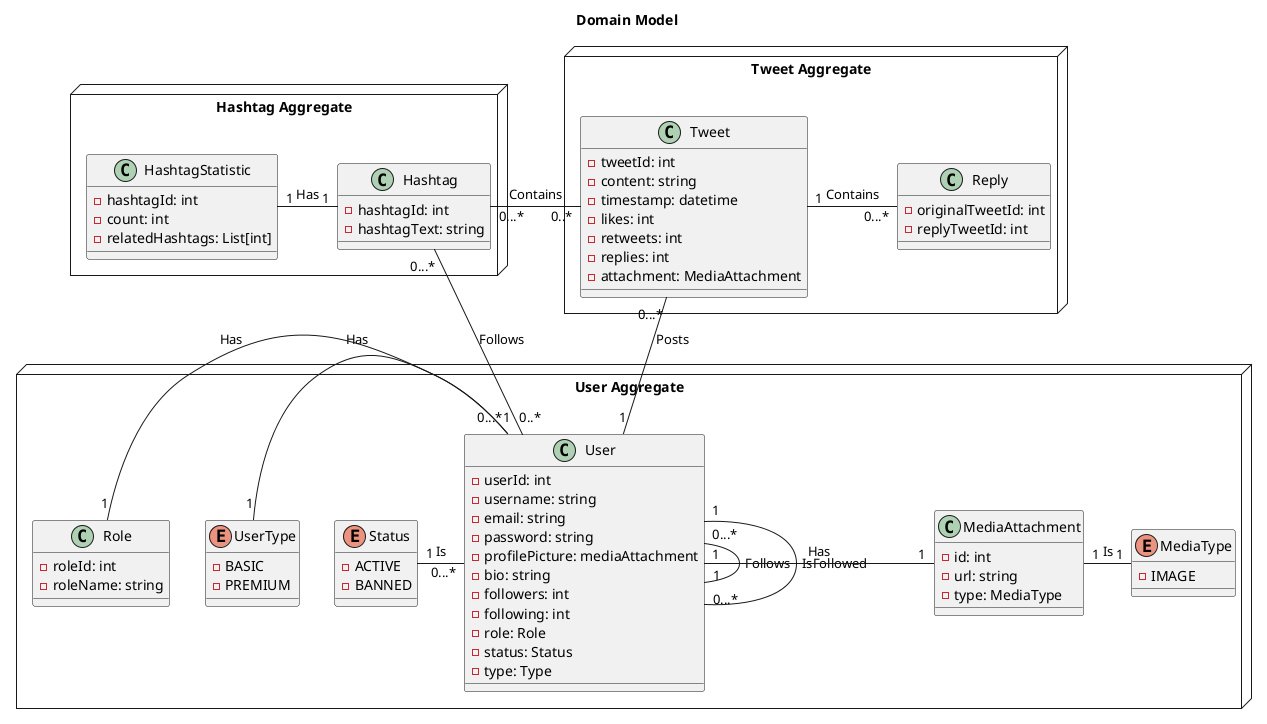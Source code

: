 @startuml "SocialNet"

title Domain Model

node "User Aggregate" {
    class User {
        - userId: int
        - username: string
        - email: string
        - password: string
        - profilePicture: mediaAttachment
        - bio: string
        - followers: int
        - following: int
        - role: Role
        - status: Status
        - type: Type
    }

    class Role {
        - roleId: int
        - roleName: string
    }

    enum MediaType {
        - IMAGE
    }

    enum UserType {
        - BASIC
        - PREMIUM
    }

    enum Status {
        - ACTIVE
        - BANNED
    }

    class MediaAttachment {
        - id: int
        - url: string
        - type: MediaType
    }
}

node "Tweet Aggregate" {
    class Tweet {
        - tweetId: int
        - content: string
        - timestamp: datetime
        - likes: int
        - retweets: int
        - replies: int
        - attachment: MediaAttachment
    }

    class Reply {
        - originalTweetId: int
        - replyTweetId: int
    }
}


node "Hashtag Aggregate" {
    class Hashtag {
        - hashtagId: int
        - hashtagText: string
    }

    class HashtagStatistic {
        - hashtagId: int
        - count: int
        - relatedHashtags: List[int]
    }
}

User "1" -up- "0...*" Tweet : Posts

User "1" -up- "0...*" User : Follows
User "1" -down- "0...*" User : IsFollowed

User "0...*" -left- "1" Status : Is
User "0...*" -left- "1" UserType : Has
User "1" -left- "1" Role : Has
User "1" -right- "1" MediaAttachment: Has

MediaAttachment "1" -right- "1" MediaType: Is

Tweet "0..*" -left- "0...*" Hashtag : Contains
Tweet "1" -right- "0...*" Reply: Contains
User "0..*" -up- "0...*" Hashtag : Follows

Hashtag "1" -left- "1" HashtagStatistic: Has

@enduml
